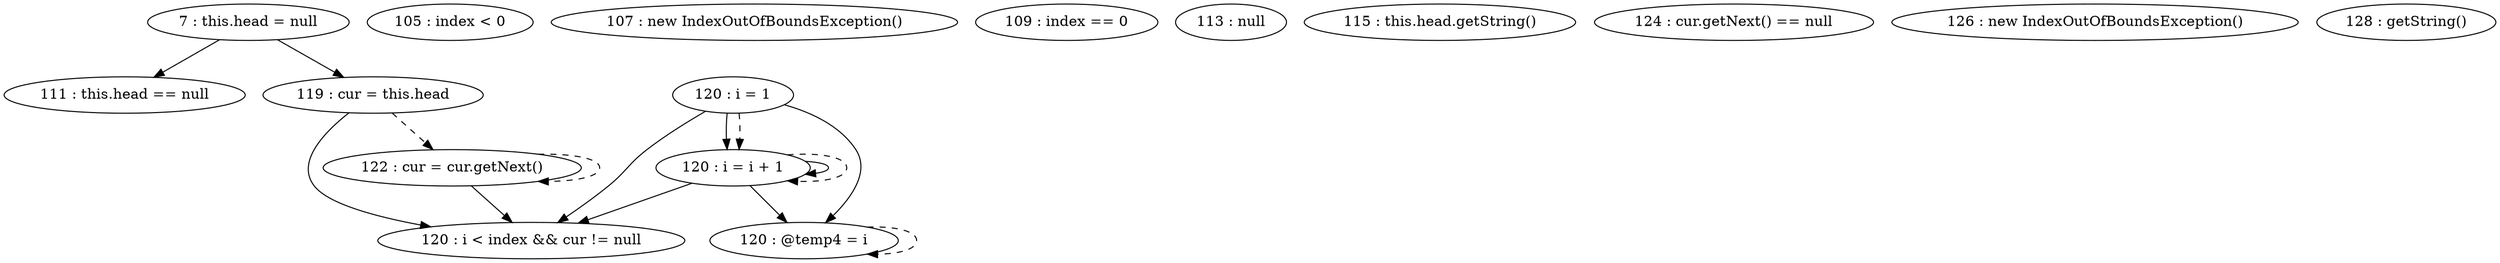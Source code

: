 digraph G {
"7 : this.head = null"
"7 : this.head = null" -> "111 : this.head == null"
"7 : this.head = null" -> "119 : cur = this.head"
"105 : index < 0"
"107 : new IndexOutOfBoundsException()"
"109 : index == 0"
"111 : this.head == null"
"113 : null"
"115 : this.head.getString()"
"119 : cur = this.head"
"119 : cur = this.head" -> "120 : i < index && cur != null"
"119 : cur = this.head" -> "122 : cur = cur.getNext()" [style=dashed]
"120 : i = 1"
"120 : i = 1" -> "120 : i = i + 1"
"120 : i = 1" -> "120 : @temp4 = i"
"120 : i = 1" -> "120 : i < index && cur != null"
"120 : i = 1" -> "120 : i = i + 1" [style=dashed]
"120 : i < index && cur != null"
"122 : cur = cur.getNext()"
"122 : cur = cur.getNext()" -> "120 : i < index && cur != null"
"122 : cur = cur.getNext()" -> "122 : cur = cur.getNext()" [style=dashed]
"120 : @temp4 = i"
"120 : @temp4 = i" -> "120 : @temp4 = i" [style=dashed]
"120 : i = i + 1"
"120 : i = i + 1" -> "120 : i = i + 1"
"120 : i = i + 1" -> "120 : @temp4 = i"
"120 : i = i + 1" -> "120 : i < index && cur != null"
"120 : i = i + 1" -> "120 : i = i + 1" [style=dashed]
"124 : cur.getNext() == null"
"126 : new IndexOutOfBoundsException()"
"128 : getString()"
}
